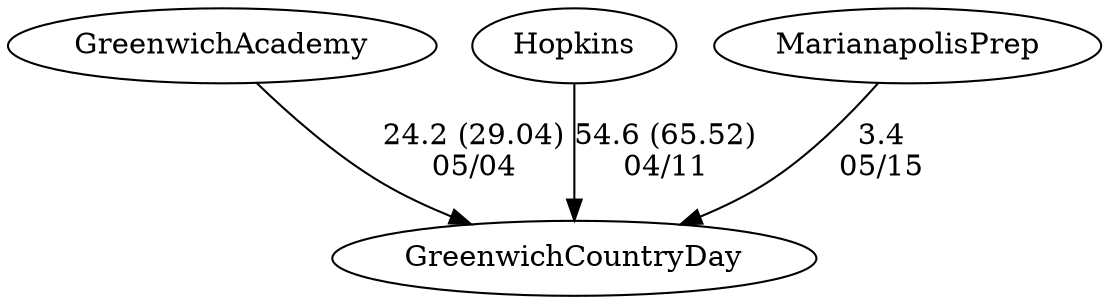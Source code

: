 digraph girls1foursGreenwichCountryDay {GreenwichAcademy [URL="girls1foursGreenwichCountryDayGreenwichAcademy.html"];Hopkins [URL="girls1foursGreenwichCountryDayHopkins.html"];GreenwichCountryDay [URL="girls1foursGreenwichCountryDayGreenwichCountryDay.html"];MarianapolisPrep [URL="girls1foursGreenwichCountryDayMarianapolisPrep.html"];Hopkins -> GreenwichCountryDay[label="54.6 (65.52)
04/11", weight="46", tooltip="NEIRA,GCDS vs Hopkins			
Distance: 1250m Conditions: head current increased
None", URL="https://www.row2k.com/results/resultspage.cfm?UID=3F962587F5195CAC9807287404512E2B&cat=5", random="random"]; 
GreenwichAcademy -> GreenwichCountryDay[label="24.2 (29.04)
05/04", weight="76", tooltip="NEIRA Girls Fours, Greenwich Academy vs. Greenwich Country Day School			
Distance: 1250m Conditions: 1V race saw a light tailwind shifting to a cross tail in the final 500m. For the 2V, winds stayed directionally consistent, but picked up slightly in intensity. Clear skies, and aside from some mildly inconvenient wakes in the first race, smooth waters. Comments: Thanks to GCDS for helping organize and run a great race.
None", URL="https://www.row2k.com/results/resultspage.cfm?UID=00841B9320232058185E0FBD16468B00&cat=1", random="random"]; 
MarianapolisPrep -> GreenwichCountryDay[label="3.4
05/15", weight="97", tooltip="NEIRA Boys & Girls Fours,Marianapolis vs.Greenwich Country Day, Thayer, and Eagle Hill			
Distance: 1500 Conditions: GV1 race was quite calm. GV2 and Boys races had a slight headwind
None", URL="https://www.row2k.com/results/resultspage.cfm?UID=333A8CBC2914B00774B798094F5DAE29&cat=5", random="random"]}